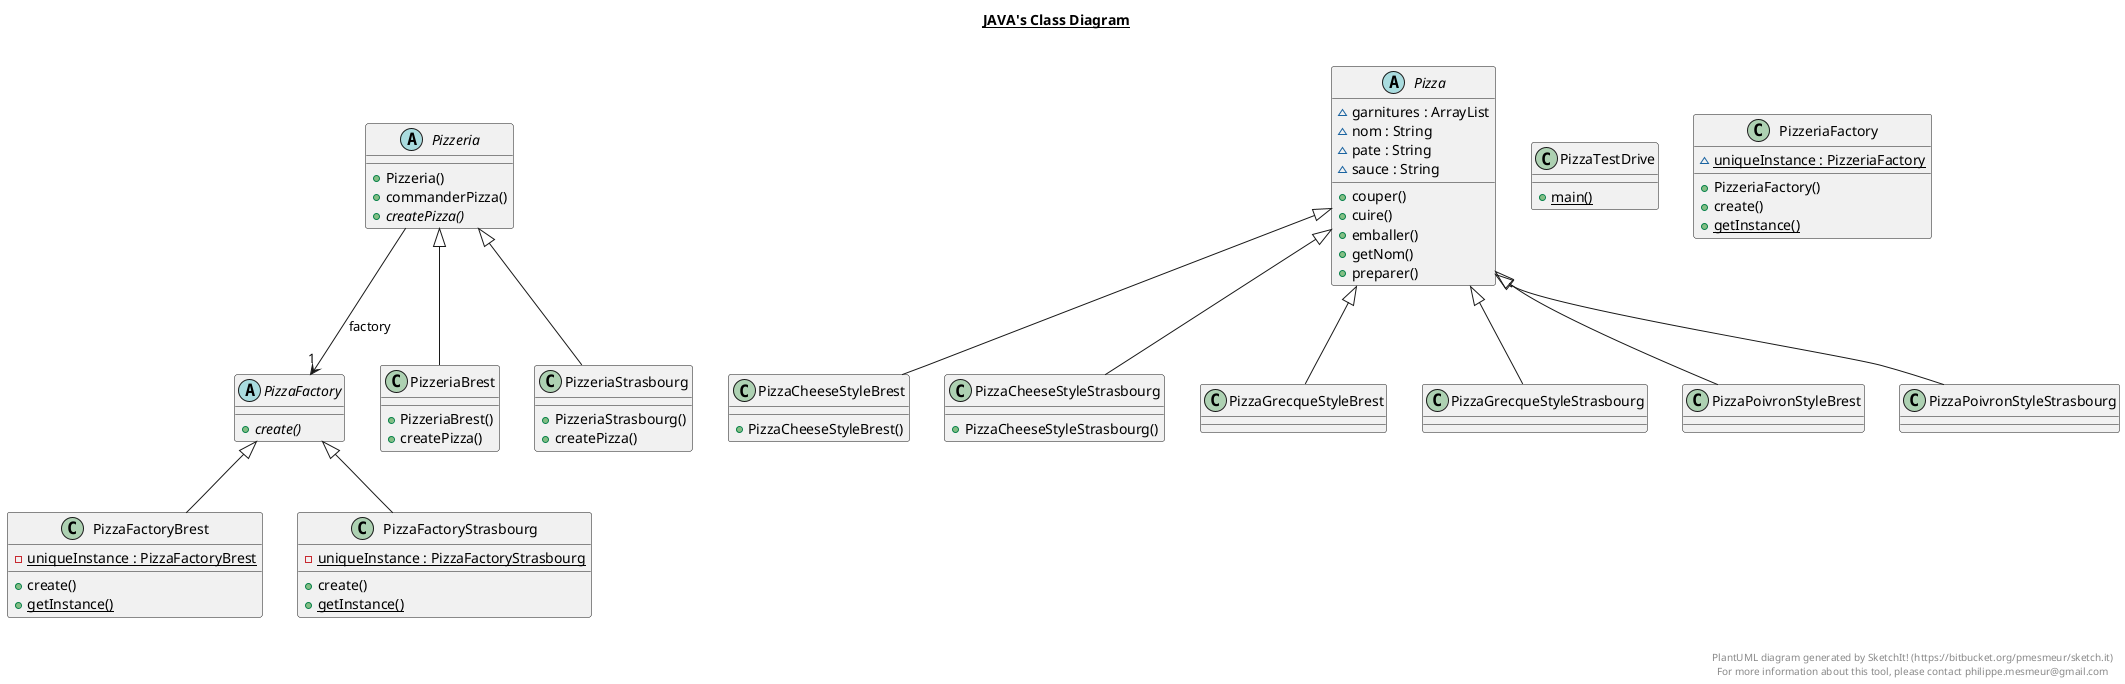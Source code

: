 @startuml

title __JAVA's Class Diagram__\n


    abstract class Pizza {
        ~ garnitures : ArrayList
        ~ nom : String
        ~ pate : String
        ~ sauce : String
        + couper()
        + cuire()
        + emballer()
        + getNom()
        + preparer()
    }

  


    class PizzaCheeseStyleBrest {
        + PizzaCheeseStyleBrest()
    }

  

    class PizzaCheeseStyleStrasbourg {
        + PizzaCheeseStyleStrasbourg()
    }

  

    abstract class PizzaFactory {
        {abstract} + create()
    }


    class PizzaFactoryBrest {
        {static} - uniqueInstance : PizzaFactoryBrest
        + create()
        {static} + getInstance()
    }

  


    class PizzaFactoryStrasbourg {
        {static} - uniqueInstance : PizzaFactoryStrasbourg
        + create()
        {static} + getInstance()
    }

  


    class PizzaGrecqueStyleBrest {
    }

  


    class PizzaGrecqueStyleStrasbourg {
    }

  

    class PizzaPoivronStyleBrest {
    }

  


    class PizzaPoivronStyleStrasbourg {
    }

  

    class PizzaTestDrive {
        {static} + main()
    }

  

    abstract class Pizzeria {
        + Pizzeria()
        + commanderPizza()
        {abstract} + createPizza()
    }

  


    class PizzeriaBrest {
        + PizzeriaBrest()
        + createPizza()
    }

  


    class PizzeriaFactory {
        {static} ~ uniqueInstance : PizzeriaFactory
        + PizzeriaFactory()
        + create()
        {static} + getInstance()
    }


    class PizzeriaStrasbourg {
        + PizzeriaStrasbourg()
        + createPizza()
    }

  

  PizzaCheeseStyleBrest -up-|> Pizza
  PizzaCheeseStyleStrasbourg -up-|> Pizza
  PizzaFactoryBrest -up-|> PizzaFactory
  PizzaFactoryStrasbourg -up-|> PizzaFactory
  PizzaGrecqueStyleBrest -up-|> Pizza
  PizzaGrecqueStyleStrasbourg -up-|> Pizza
  PizzaPoivronStyleBrest -up-|> Pizza
  PizzaPoivronStyleStrasbourg -up-|> Pizza
  Pizzeria -->"1" PizzaFactory : factory
  PizzeriaBrest -up-|> Pizzeria
  PizzeriaStrasbourg -up-|> Pizzeria



right footer


PlantUML diagram generated by SketchIt! (https://bitbucket.org/pmesmeur/sketch.it)
For more information about this tool, please contact philippe.mesmeur@gmail.com
endfooter

@enduml
